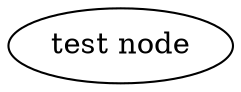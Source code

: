 // Shows which question classifications go to which comment classifications based on user voting
digraph "Classification Graph" {
	A [label="test node"]
}
